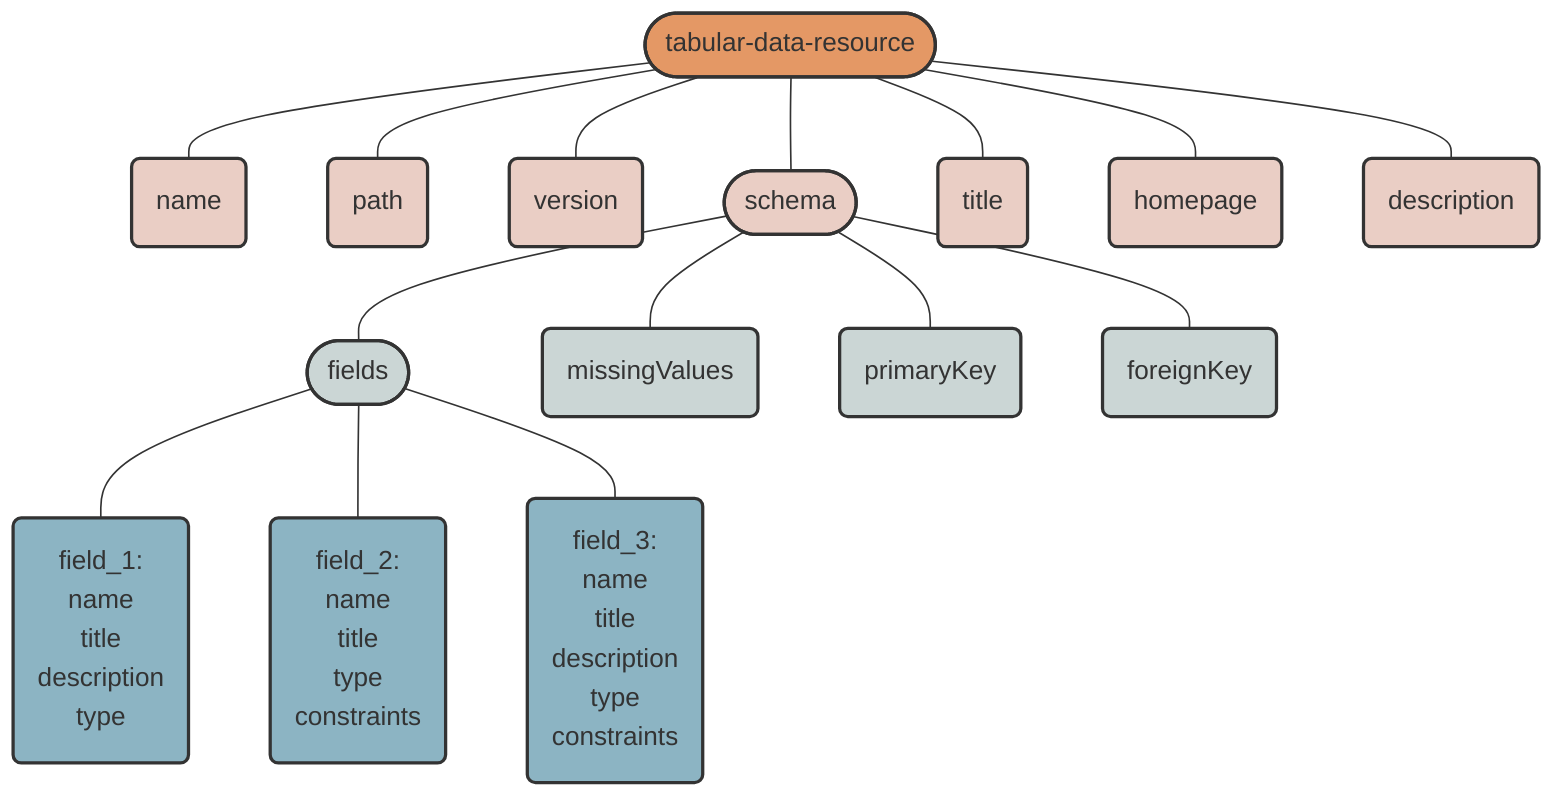 flowchart TB

classDef I fill:#E49865,stroke:#333,stroke-width:2px;
classDef II fill:#EACEC5,stroke:#333,stroke-width:2px;
classDef III fill:#CBD6D5,stroke:#333,stroke-width:2px;
classDef IIII fill:#8CB4C3,stroke:#333,stroke-width:2px;

tdr([tabular-data-resource]):::I

name(name):::II
path(path):::II
version(version):::II   
schema([schema]):::II
title(title):::II
homepage(homepage):::II
description(description):::II

tdr --- name
tdr --- path
tdr --- version   
tdr --- title
tdr --- description
tdr --- homepage
tdr --- schema

schema --- fields([fields]):::III
schema --- missingValues(missingValues):::III
schema --- primaryKey(primaryKey):::III
schema --- foreignKey(foreignKey):::III

fields --- field_name_1(field_1:\nname \n title \n description \n type):::IIII
fields --- field_name_2(field_2:\nname \n title \n type \n constraints):::IIII
fields --- field_name_3(field_3:\nname \n title \n description \n type \n constraints):::IIII